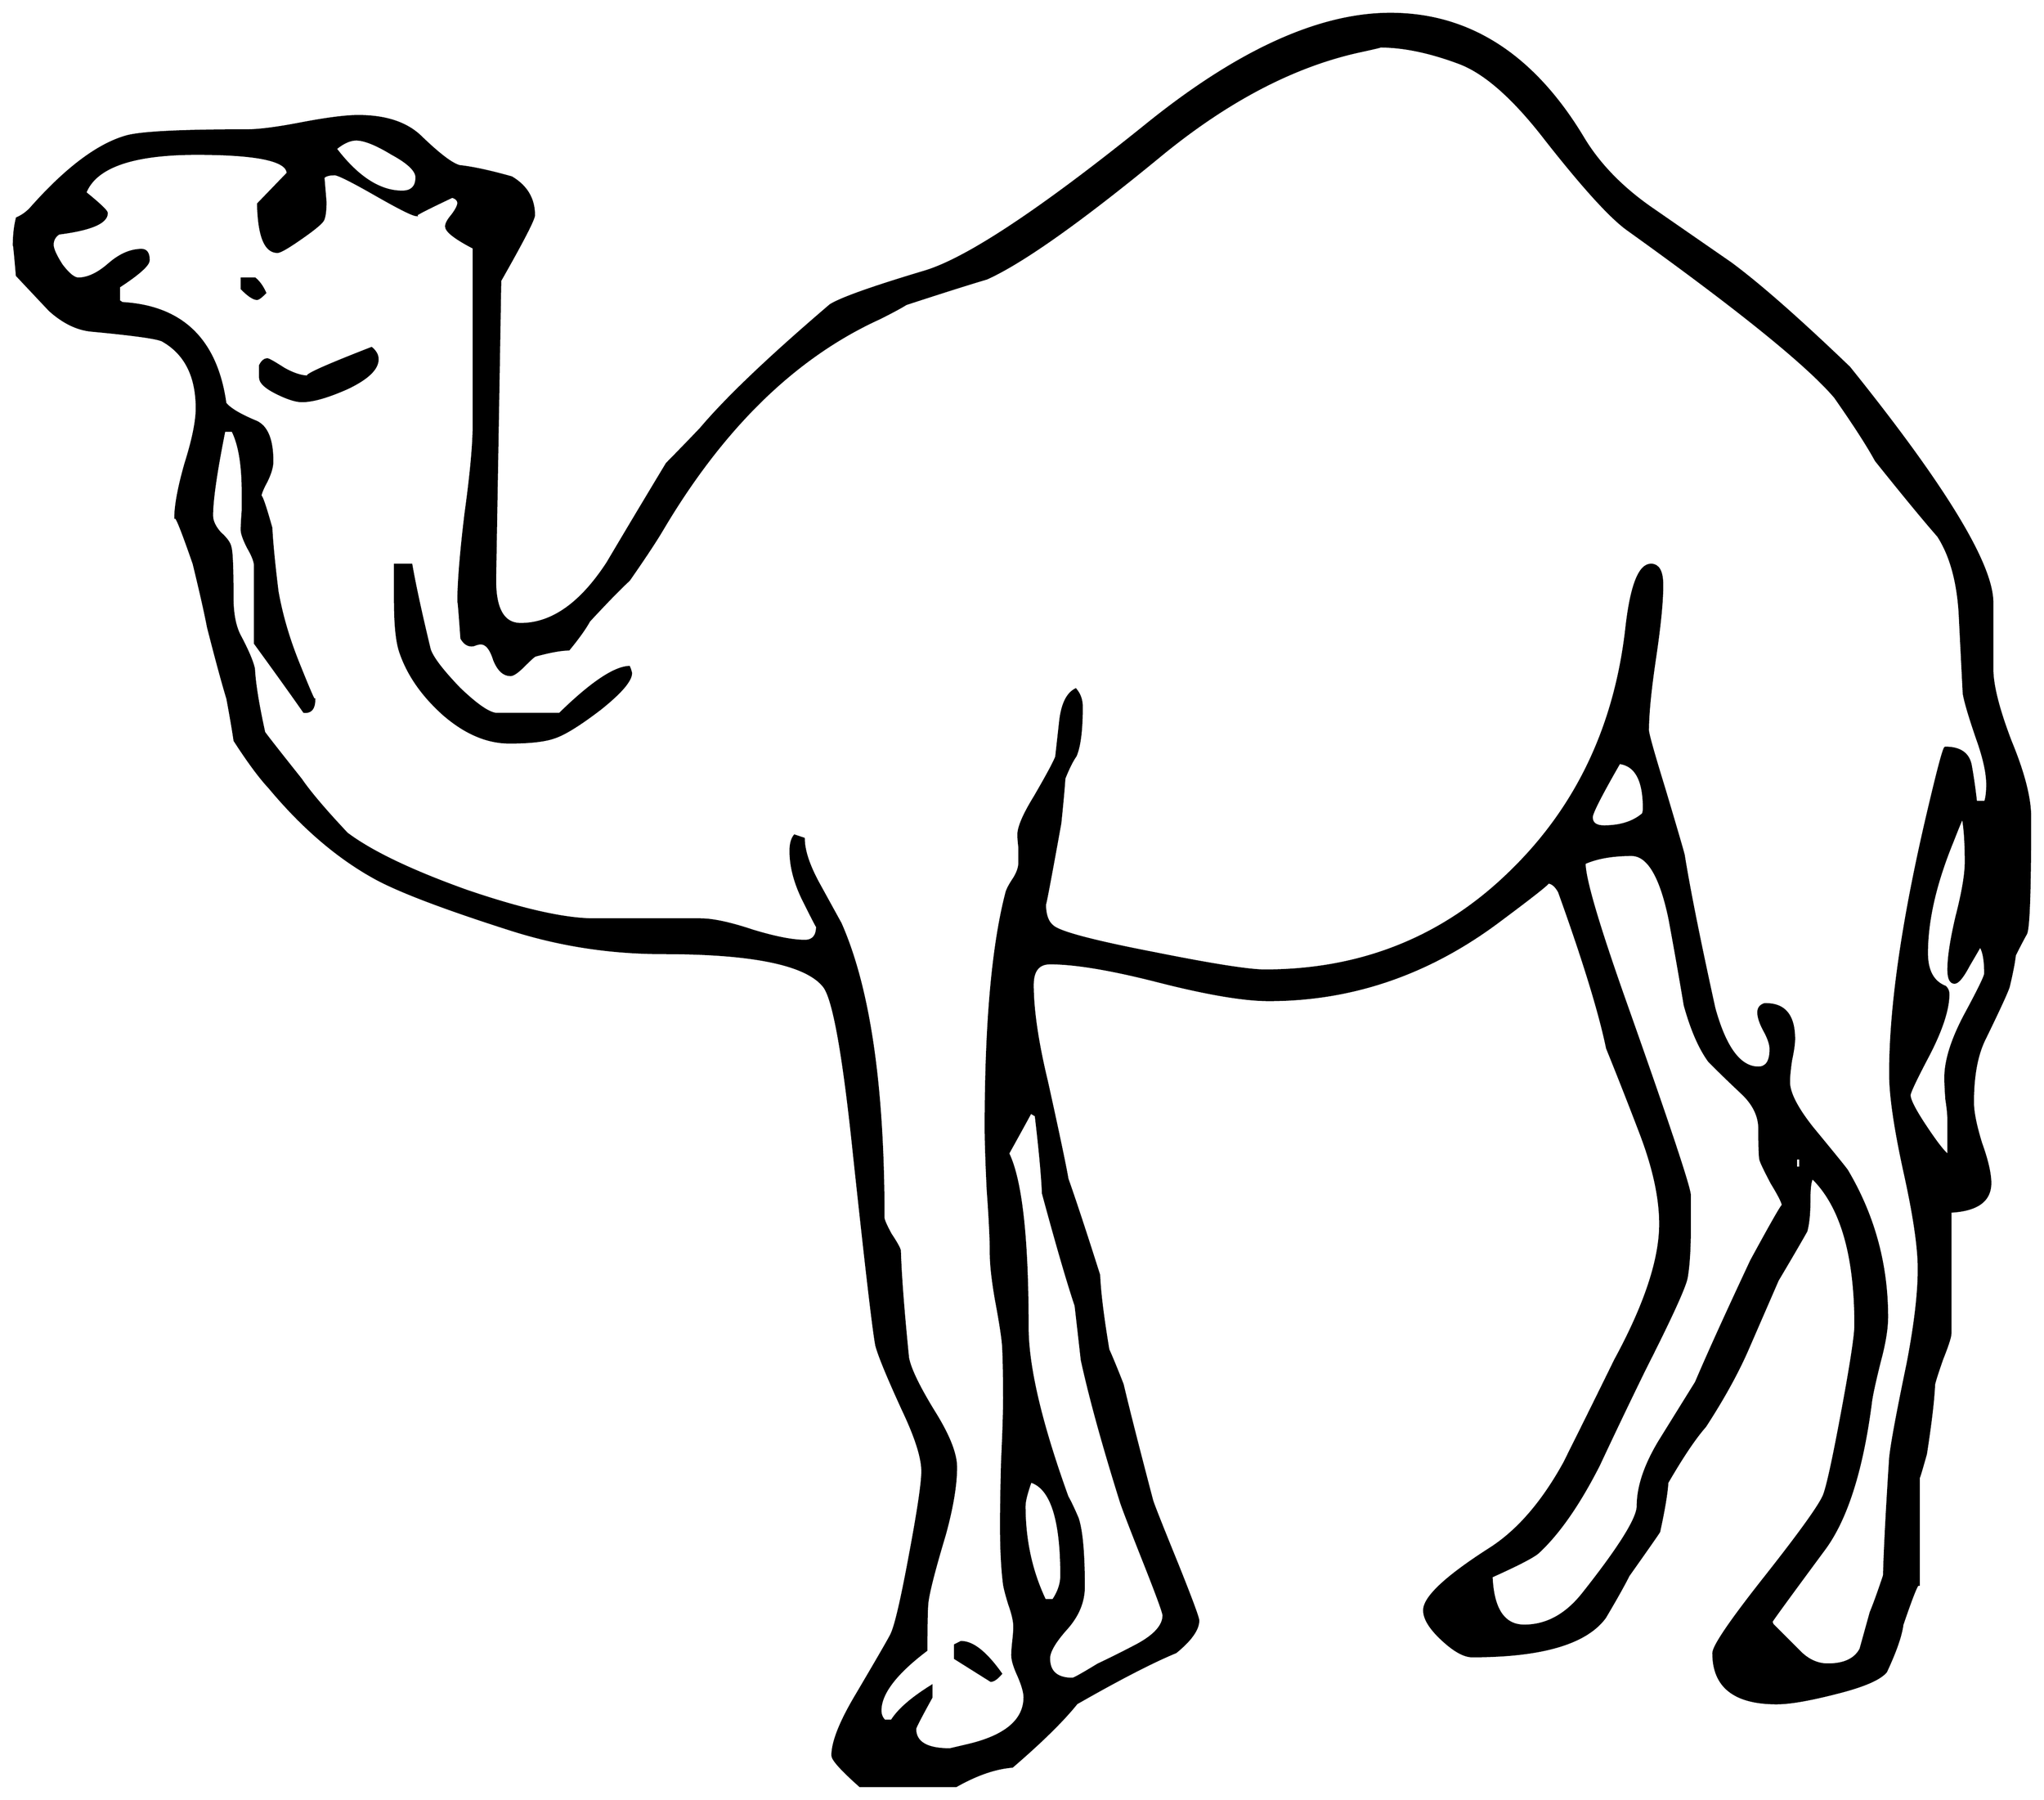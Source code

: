 


\begin{tikzpicture}[y=0.80pt, x=0.80pt, yscale=-1.0, xscale=1.0, inner sep=0pt, outer sep=0pt]
\begin{scope}[shift={(100.0,1708.0)},nonzero rule]
  \path[draw=.,fill=.,line width=1.600pt] (2037.0,-665.0) ..
    controls (2037.0,-594.333) and (2035.667,-556.333) ..
    (2033.0,-551.0) .. controls (2030.333,-546.333) and
    (2026.667,-539.333) .. (2022.0,-530.0) .. controls
    (2021.333,-523.333) and (2019.333,-513.0) .. (2016.0,-499.0) ..
    controls (2014.0,-493.0) and (2006.0,-475.667) ..
    (1992.0,-447.0) .. controls (1984.667,-431.667) and
    (1981.0,-411.333) .. (1981.0,-386.0) .. controls
    (1981.0,-376.667) and (1983.667,-363.333) .. (1989.0,-346.0) ..
    controls (1995.0,-329.333) and (1998.0,-316.333) ..
    (1998.0,-307.0) .. controls (1998.0,-289.667) and
    (1985.0,-280.333) .. (1959.0,-279.0) -- (1959.0,-160.0) ..
    controls (1959.0,-156.667) and (1956.333,-148.333) ..
    (1951.0,-135.0) .. controls (1946.333,-121.667) and
    (1943.667,-113.333) .. (1943.0,-110.0) .. controls
    (1942.333,-94.667) and (1939.667,-72.0) .. (1935.0,-42.0) ..
    controls (1930.333,-25.333) and (1928.0,-17.667) .. (1928.0,-19.0)
    -- (1928.0,87.0) .. controls (1928.0,81.0) and (1922.667,93.667)
    .. (1912.0,125.0) .. controls (1910.667,135.667) and
    (1905.333,151.0) .. (1896.0,171.0) .. controls (1890.0,178.333)
    and (1873.667,185.333) .. (1847.0,192.0) .. controls
    (1821.0,198.667) and (1801.667,202.0) .. (1789.0,202.0) ..
    controls (1747.667,202.0) and (1727.0,185.667) .. (1727.0,153.0)
    .. controls (1727.0,146.333) and (1743.0,122.667) ..
    (1775.0,82.0) .. controls (1810.333,37.333) and (1830.333,9.667) ..
    (1835.0,-1.0) .. controls (1838.333,-9.0) and (1844.333,-36.333)
    .. (1853.0,-83.0) .. controls (1861.667,-129.667) and
    (1866.0,-158.0) .. (1866.0,-168.0) .. controls
    (1866.0,-236.667) and (1852.0,-284.667) .. (1824.0,-312.0) ..
    controls (1822.0,-310.0) and (1821.0,-302.667) ..
    (1821.0,-290.0) .. controls (1821.0,-277.333) and
    (1820.0,-267.333) .. (1818.0,-260.0) .. controls
    (1812.0,-249.333) and (1802.667,-233.333) .. (1790.0,-212.0) ..
    controls (1783.333,-196.667) and (1773.333,-173.667) ..
    (1760.0,-143.0) .. controls (1750.0,-120.333) and
    (1736.333,-95.667) .. (1719.0,-69.0) .. controls (1709.0,-57.667)
    and (1696.667,-39.333) .. (1682.0,-14.0) .. controls
    (1681.333,-3.333) and (1678.667,12.667) .. (1674.0,34.0) .. controls
    (1673.333,35.333) and (1663.333,49.667) .. (1644.0,77.0) .. controls
    (1639.333,86.333) and (1631.667,100.0) .. (1621.0,118.0) ..
    controls (1602.333,143.333) and (1559.0,156.0) .. (1491.0,156.0)
    .. controls (1483.0,156.0) and (1473.0,150.333) ..
    (1461.0,139.0) .. controls (1449.667,128.333) and (1444.0,119.0)
    .. (1444.0,111.0) .. controls (1444.0,98.333) and
    (1465.333,78.333) .. (1508.0,51.0) .. controls (1535.333,33.667) and
    (1559.667,5.667) .. (1581.0,-33.0) .. controls (1597.667,-66.333)
    and (1614.333,-100.0) .. (1631.0,-134.0) .. controls
    (1660.333,-188.0) and (1675.0,-232.333) .. (1675.0,-267.0) ..
    controls (1675.0,-292.333) and (1668.667,-321.667) ..
    (1656.0,-355.0) .. controls (1645.333,-383.0) and
    (1634.333,-411.0) .. (1623.0,-439.0) .. controls
    (1615.667,-474.333) and (1600.0,-525.333) .. (1576.0,-592.0) ..
    controls (1572.667,-598.0) and (1569.0,-601.0) ..
    (1565.0,-601.0) .. controls (1567.0,-601.0) and
    (1551.0,-588.333) .. (1517.0,-563.0) .. controls
    (1448.333,-511.667) and (1373.333,-486.0) .. (1292.0,-486.0) ..
    controls (1268.0,-486.0) and (1232.333,-492.0) ..
    (1185.0,-504.0) .. controls (1138.333,-516.0) and
    (1102.667,-522.0) .. (1078.0,-522.0) .. controls
    (1066.667,-522.0) and (1061.0,-515.0) .. (1061.0,-501.0) ..
    controls (1061.0,-476.333) and (1065.667,-444.667) ..
    (1075.0,-406.0) .. controls (1086.333,-354.667) and
    (1093.0,-323.0) .. (1095.0,-311.0) .. controls
    (1102.333,-290.333) and (1112.667,-259.0) .. (1126.0,-217.0) ..
    controls (1126.667,-200.333) and (1129.667,-176.0) ..
    (1135.0,-144.0) .. controls (1138.333,-136.667) and
    (1143.0,-125.333) .. (1149.0,-110.0) .. controls
    (1155.0,-84.667) and (1164.667,-46.667) .. (1178.0,4.0) ..
    controls (1180.0,10.0) and (1188.333,31.0) .. (1203.0,67.0) ..
    controls (1216.333,100.333) and (1223.0,118.333) .. (1223.0,121.0)
    .. controls (1223.0,129.667) and (1215.667,140.0) ..
    (1201.0,152.0) .. controls (1178.333,161.333) and (1146.0,178.0)
    .. (1104.0,202.0) .. controls (1090.667,218.667) and
    (1069.667,239.333) .. (1041.0,264.0) .. controls (1024.333,265.333)
    and (1006.0,271.667) .. (986.0,283.0) -- (892.0,283.0) ..
    controls (874.0,267.0) and (865.0,257.0) .. (865.0,253.0) ..
    controls (865.0,239.667) and (873.0,219.667) .. (889.0,193.0) ..
    controls (911.0,155.667) and (922.333,136.0) .. (923.0,134.0) ..
    controls (927.0,125.333) and (933.0,99.333) .. (941.0,56.0) ..
    controls (949.0,13.333) and (953.0,-13.667) .. (953.0,-25.0) ..
    controls (953.0,-38.333) and (946.667,-58.333) .. (934.0,-85.0) ..
    controls (919.333,-117.0) and (910.667,-138.0) .. (908.0,-148.0)
    .. controls (905.333,-161.333) and (898.0,-224.0) ..
    (886.0,-336.0) .. controls (876.0,-432.0) and (866.333,-486.333)
    .. (857.0,-499.0) .. controls (840.333,-521.0) and
    (787.667,-532.0) .. (699.0,-532.0) .. controls (647.667,-532.0)
    and (598.0,-539.667) .. (550.0,-555.0) .. controls
    (487.333,-575.0) and (444.0,-591.333) .. (420.0,-604.0) ..
    controls (382.667,-624.0) and (347.333,-654.0) .. (314.0,-694.0)
    .. controls (304.667,-704.0) and (293.333,-719.333) ..
    (280.0,-740.0) .. controls (278.667,-749.333) and (276.333,-763.0)
    .. (273.0,-781.0) .. controls (268.333,-796.333) and
    (262.0,-819.667) .. (254.0,-851.0) .. controls (251.333,-865.0)
    and (246.667,-885.667) .. (240.0,-913.0) .. controls
    (228.0,-947.667) and (222.0,-962.333) .. (222.0,-957.0) ..
    controls (222.0,-969.667) and (225.333,-987.667) ..
    (232.0,-1011.0) .. controls (239.333,-1034.333) and
    (243.0,-1052.333) .. (243.0,-1065.0) .. controls
    (243.0,-1096.333) and (232.0,-1118.333) .. (210.0,-1131.0) ..
    controls (206.0,-1133.667) and (182.667,-1137.0) ..
    (140.0,-1141.0) .. controls (126.0,-1142.333) and
    (112.333,-1149.0) .. (99.0,-1161.0) .. controls (88.333,-1172.333)
    and (77.667,-1183.667) .. (67.0,-1195.0) .. controls
    (65.0,-1218.333) and (64.0,-1228.0) .. (64.0,-1224.0) ..
    controls (64.0,-1234.0) and (65.0,-1243.0) .. (67.0,-1251.0)
    .. controls (71.667,-1253.0) and (76.0,-1256.0) ..
    (80.0,-1260.0) .. controls (114.667,-1299.333) and
    (146.0,-1323.0) .. (174.0,-1331.0) .. controls
    (188.0,-1335.0) and (227.333,-1337.0) .. (292.0,-1337.0) ..
    controls (304.0,-1337.0) and (322.0,-1339.333) ..
    (346.0,-1344.0) .. controls (370.667,-1348.667) and
    (389.0,-1351.0) .. (401.0,-1351.0) .. controls
    (428.333,-1351.0) and (449.0,-1344.0) .. (463.0,-1330.0) ..
    controls (480.333,-1313.333) and (492.667,-1304.0) ..
    (500.0,-1302.0) .. controls (512.667,-1300.667) and
    (529.667,-1297.0) .. (551.0,-1291.0) .. controls
    (565.667,-1282.333) and (573.0,-1270.0) .. (573.0,-1254.0) ..
    controls (573.0,-1250.0) and (562.0,-1228.667) ..
    (540.0,-1190.0) -- (535.0,-900.0) .. controls (534.333,-869.333)
    and (542.667,-854.0) .. (560.0,-854.0) .. controls
    (590.667,-854.0) and (619.0,-874.0) .. (645.0,-914.0) ..
    controls (664.333,-946.667) and (683.667,-979.0) ..
    (703.0,-1011.0) .. controls (710.333,-1018.333) and
    (721.333,-1029.667) .. (736.0,-1045.0) .. controls
    (761.333,-1075.0) and (803.667,-1115.333) .. (863.0,-1166.0) ..
    controls (873.667,-1172.667) and (904.667,-1183.667) ..
    (956.0,-1199.0) .. controls (997.333,-1211.667) and
    (1069.667,-1259.667) .. (1173.0,-1343.0) .. controls
    (1262.333,-1415.0) and (1341.667,-1451.0) .. (1411.0,-1451.0) ..
    controls (1488.333,-1451.0) and (1551.333,-1410.333) ..
    (1600.0,-1329.0) .. controls (1615.333,-1303.667) and
    (1637.333,-1281.0) .. (1666.0,-1261.0) .. controls
    (1692.0,-1243.0) and (1718.0,-1225.0) .. (1744.0,-1207.0) ..
    controls (1772.0,-1186.333) and (1810.667,-1152.333) ..
    (1860.0,-1105.0) .. controls (1953.333,-989.0) and
    (2000.0,-912.333) .. (2000.0,-875.0) -- (2000.0,-810.0) ..
    controls (2000.0,-794.0) and (2006.0,-770.333) ..
    (2018.0,-739.0) .. controls (2030.667,-708.333) and
    (2037.0,-683.667) .. (2037.0,-665.0) -- cycle(1993.0,-512.0)
    .. controls (1993.0,-525.333) and (1991.333,-534.333) ..
    (1988.0,-539.0) .. controls (1987.333,-537.667) and
    (1983.667,-531.333) .. (1977.0,-520.0) .. controls
    (1971.0,-508.667) and (1966.333,-503.0) .. (1963.0,-503.0) ..
    controls (1959.0,-503.0) and (1957.0,-507.333) ..
    (1957.0,-516.0) .. controls (1957.0,-528.0) and
    (1959.667,-545.333) .. (1965.0,-568.0) .. controls
    (1971.0,-591.333) and (1974.0,-609.0) .. (1974.0,-621.0) ..
    controls (1974.0,-640.333) and (1973.0,-655.0) ..
    (1971.0,-665.0) .. controls (1970.333,-664.333) and
    (1967.0,-656.333) .. (1961.0,-641.0) .. controls
    (1944.333,-600.333) and (1936.0,-564.0) .. (1936.0,-532.0) ..
    controls (1936.0,-514.667) and (1942.0,-503.667) ..
    (1954.0,-499.0) .. controls (1956.0,-497.0) and
    (1957.0,-494.667) .. (1957.0,-492.0) .. controls
    (1957.0,-477.333) and (1950.667,-457.667) .. (1938.0,-433.0) ..
    controls (1925.333,-409.0) and (1919.0,-395.667) ..
    (1919.0,-393.0) .. controls (1919.0,-388.333) and
    (1924.333,-378.0) .. (1935.0,-362.0) .. controls
    (1945.667,-346.0) and (1953.0,-336.667) .. (1957.0,-334.0) --
    (1957.0,-369.0) .. controls (1957.0,-373.667) and
    (1956.333,-380.333) .. (1955.0,-389.0) .. controls
    (1954.333,-398.333) and (1954.0,-405.333) .. (1954.0,-410.0) ..
    controls (1954.0,-426.667) and (1960.333,-447.0) ..
    (1973.0,-471.0) .. controls (1986.333,-495.667) and
    (1993.0,-509.333) .. (1993.0,-512.0) -- cycle(1659.0,-674.0)
    .. controls (1659.0,-701.333) and (1651.0,-716.0) ..
    (1635.0,-718.0) .. controls (1617.0,-686.667) and
    (1608.0,-669.0) .. (1608.0,-665.0) .. controls
    (1608.0,-659.0) and (1612.0,-656.0) .. (1620.0,-656.0) ..
    controls (1636.0,-656.0) and (1648.667,-660.0) ..
    (1658.0,-668.0) .. controls (1658.667,-669.333) and
    (1659.0,-671.333) .. (1659.0,-674.0) -- cycle(1812.0,-322.0)
    -- (1812.0,-331.0) -- (1808.0,-331.0) -- (1808.0,-322.0) --
    (1812.0,-322.0) -- cycle(1795.0,-285.0) .. controls
    (1795.0,-287.667) and (1791.333,-295.0) .. (1784.0,-307.0) ..
    controls (1777.333,-319.667) and (1773.667,-327.333) ..
    (1773.0,-330.0) .. controls (1772.333,-332.667) and
    (1772.0,-342.667) .. (1772.0,-360.0) .. controls
    (1772.0,-372.667) and (1766.333,-384.333) .. (1755.0,-395.0) ..
    controls (1743.667,-405.667) and (1733.0,-416.0) ..
    (1723.0,-426.0) .. controls (1713.667,-438.667) and
    (1705.667,-457.0) .. (1699.0,-481.0) .. controls
    (1694.333,-509.0) and (1689.333,-537.333) .. (1684.0,-566.0) ..
    controls (1675.333,-607.333) and (1663.0,-628.0) ..
    (1647.0,-628.0) .. controls (1628.333,-628.0) and
    (1613.0,-625.333) .. (1601.0,-620.0) .. controls
    (1601.0,-604.667) and (1614.333,-559.333) .. (1641.0,-484.0) ..
    controls (1683.0,-365.333) and (1704.0,-302.333) ..
    (1704.0,-295.0) -- (1704.0,-264.0) .. controls
    (1704.0,-243.333) and (1703.0,-227.0) .. (1701.0,-215.0) ..
    controls (1699.667,-206.333) and (1686.0,-176.333) ..
    (1660.0,-125.0) .. controls (1644.667,-93.667) and
    (1629.667,-62.333) .. (1615.0,-31.0) .. controls (1595.667,7.0)
    and (1576.0,35.333) .. (1556.0,54.0) .. controls (1552.0,58.0)
    and (1536.667,66.0) .. (1510.0,78.0) .. controls
    (1511.333,110.0) and (1522.0,126.0) .. (1542.0,126.0) ..
    controls (1564.0,126.0) and (1583.333,115.333) .. (1600.0,94.0)
    .. controls (1635.333,49.333) and (1653.0,21.0) .. (1653.0,9.0)
    .. controls (1653.0,-9.667) and (1660.0,-30.667) ..
    (1674.0,-54.0) .. controls (1686.0,-73.333) and (1698.0,-92.667)
    .. (1710.0,-112.0) .. controls (1721.333,-138.667) and
    (1739.333,-178.333) .. (1764.0,-231.0) .. controls
    (1784.667,-269.0) and (1795.0,-287.0) .. (1795.0,-285.0) --
    cycle(458.0,-1291.0) .. controls (458.0,-1297.667) and
    (450.0,-1305.333) .. (434.0,-1314.0) .. controls
    (418.667,-1323.333) and (407.0,-1328.0) .. (399.0,-1328.0) ..
    controls (393.0,-1328.0) and (386.333,-1325.0) ..
    (379.0,-1319.0) .. controls (400.333,-1291.0) and
    (422.0,-1277.0) .. (444.0,-1277.0) .. controls
    (453.333,-1277.0) and (458.0,-1281.667) .. (458.0,-1291.0) --
    cycle(1995.0,-697.0) .. controls (1995.0,-708.333) and
    (1991.667,-723.333) .. (1985.0,-742.0) .. controls
    (1977.667,-763.333) and (1973.333,-778.0) .. (1972.0,-786.0) ..
    controls (1970.667,-812.0) and (1969.333,-838.333) ..
    (1968.0,-865.0) .. controls (1966.0,-896.333) and
    (1959.0,-921.333) .. (1947.0,-940.0) .. controls
    (1933.0,-956.0) and (1912.667,-980.667) .. (1886.0,-1014.0) ..
    controls (1878.0,-1028.667) and (1864.667,-1049.333) ..
    (1846.0,-1076.0) .. controls (1818.667,-1108.0) and
    (1751.0,-1162.667) .. (1643.0,-1240.0) .. controls
    (1626.333,-1252.0) and (1599.667,-1281.333) .. (1563.0,-1328.0) ..
    controls (1531.667,-1368.667) and (1503.333,-1393.667) ..
    (1478.0,-1403.0) .. controls (1449.333,-1413.667) and
    (1423.667,-1419.0) .. (1401.0,-1419.0) .. controls
    (1402.333,-1419.0) and (1395.333,-1417.333) .. (1380.0,-1414.0) ..
    controls (1316.667,-1400.0) and (1252.667,-1366.667) ..
    (1188.0,-1314.0) .. controls (1108.667,-1248.667) and
    (1051.333,-1208.0) .. (1016.0,-1192.0) .. controls
    (998.0,-1186.667) and (971.667,-1178.333) .. (937.0,-1167.0) ..
    controls (931.667,-1163.667) and (923.0,-1159.0) ..
    (911.0,-1153.0) .. controls (829.0,-1115.667) and
    (758.333,-1047.0) .. (699.0,-947.0) .. controls (692.333,-935.667)
    and (681.333,-919.0) .. (666.0,-897.0) .. controls
    (656.667,-888.333) and (643.667,-875.0) .. (627.0,-857.0) ..
    controls (623.0,-849.667) and (616.333,-840.333) .. (607.0,-829.0)
    .. controls (599.667,-829.0) and (588.667,-827.0) ..
    (574.0,-823.0) .. controls (572.667,-822.333) and (569.0,-819.0)
    .. (563.0,-813.0) .. controls (557.0,-807.0) and
    (552.667,-804.0) .. (550.0,-804.0) .. controls (543.333,-804.0)
    and (538.0,-809.0) .. (534.0,-819.0) .. controls
    (530.667,-829.667) and (526.333,-835.0) .. (521.0,-835.0) ..
    controls (519.667,-835.0) and (518.0,-834.667) .. (516.0,-834.0)
    .. controls (514.667,-833.333) and (513.333,-833.0) ..
    (512.0,-833.0) .. controls (508.0,-833.0) and (504.667,-835.333)
    .. (502.0,-840.0) .. controls (500.0,-868.0) and
    (499.0,-879.667) .. (499.0,-875.0) .. controls (499.0,-894.333)
    and (501.333,-923.333) .. (506.0,-962.0) .. controls
    (511.333,-1000.667) and (514.0,-1029.667) .. (514.0,-1049.0) --
    (514.0,-1222.0) .. controls (496.0,-1231.333) and
    (487.0,-1238.333) .. (487.0,-1243.0) .. controls
    (487.0,-1245.667) and (489.0,-1249.333) .. (493.0,-1254.0) ..
    controls (497.0,-1259.333) and (499.0,-1263.333) ..
    (499.0,-1266.0) .. controls (499.0,-1268.667) and
    (497.0,-1270.667) .. (493.0,-1272.0) .. controls
    (467.667,-1260.0) and (456.0,-1254.0) .. (458.0,-1254.0) ..
    controls (454.667,-1254.0) and (441.333,-1260.667) ..
    (418.0,-1274.0) .. controls (394.667,-1287.333) and
    (381.333,-1294.0) .. (378.0,-1294.0) .. controls
    (372.667,-1294.0) and (369.0,-1293.0) .. (367.0,-1291.0) ..
    controls (368.333,-1275.0) and (369.0,-1267.0) ..
    (369.0,-1267.0) .. controls (369.0,-1259.0) and
    (368.333,-1253.333) .. (367.0,-1250.0) .. controls
    (366.333,-1247.333) and (359.333,-1241.333) .. (346.0,-1232.0) ..
    controls (332.667,-1222.667) and (324.667,-1218.0) ..
    (322.0,-1218.0) .. controls (310.0,-1218.0) and
    (303.667,-1233.667) .. (303.0,-1265.0) .. controls
    (322.333,-1285.0) and (332.0,-1295.0) .. (332.0,-1295.0) ..
    controls (332.0,-1307.667) and (302.333,-1314.0) ..
    (243.0,-1314.0) .. controls (180.333,-1314.0) and
    (144.0,-1301.333) .. (134.0,-1276.0) .. controls
    (148.0,-1264.667) and (155.0,-1258.0) .. (155.0,-1256.0) ..
    controls (155.0,-1246.667) and (139.333,-1240.0) ..
    (108.0,-1236.0) .. controls (104.0,-1233.333) and
    (102.0,-1229.667) .. (102.0,-1225.0) .. controls
    (102.0,-1221.0) and (105.0,-1214.333) .. (111.0,-1205.0) ..
    controls (117.667,-1196.333) and (123.0,-1192.0) ..
    (127.0,-1192.0) .. controls (136.333,-1192.0) and
    (146.333,-1196.667) .. (157.0,-1206.0) .. controls
    (167.667,-1215.333) and (178.333,-1220.0) .. (189.0,-1220.0) ..
    controls (193.667,-1220.0) and (196.0,-1216.667) ..
    (196.0,-1210.0) .. controls (196.0,-1205.333) and
    (186.333,-1196.667) .. (167.0,-1184.0) -- (167.0,-1170.0) --
    (170.0,-1168.0) .. controls (228.667,-1164.667) and
    (262.333,-1132.0) .. (271.0,-1070.0) .. controls
    (275.0,-1064.667) and (285.0,-1058.667) .. (301.0,-1052.0) ..
    controls (311.667,-1047.333) and (317.0,-1034.333) ..
    (317.0,-1013.0) .. controls (317.0,-1007.667) and
    (315.0,-1001.0) .. (311.0,-993.0) .. controls (307.0,-985.667)
    and (305.0,-980.333) .. (305.0,-977.0) .. controls
    (305.0,-983.667) and (308.667,-974.0) .. (316.0,-948.0) ..
    controls (316.667,-934.0) and (318.667,-913.333) .. (322.0,-886.0)
    .. controls (326.0,-863.333) and (332.667,-840.333) ..
    (342.0,-817.0) .. controls (352.667,-790.333) and (358.0,-778.0)
    .. (358.0,-780.0) .. controls (358.0,-771.333) and
    (354.667,-767.333) .. (348.0,-768.0) .. controls (337.333,-783.333)
    and (321.333,-805.667) .. (300.0,-835.0) -- (300.0,-911.0) ..
    controls (300.0,-915.0) and (297.667,-921.0) .. (293.0,-929.0)
    .. controls (289.0,-937.0) and (287.0,-942.667) ..
    (287.0,-946.0) .. controls (287.0,-950.0) and (287.333,-956.333)
    .. (288.0,-965.0) .. controls (288.0,-973.0) and
    (288.0,-979.0) .. (288.0,-983.0) .. controls (288.0,-1009.667)
    and (284.667,-1029.667) .. (278.0,-1043.0) -- (270.0,-1043.0) ..
    controls (262.0,-1003.0) and (258.0,-975.333) ..
    (258.0,-960.0) .. controls (258.0,-954.667) and (260.667,-949.0)
    .. (266.0,-943.0) .. controls (272.0,-937.667) and
    (275.333,-933.0) .. (276.0,-929.0) .. controls (277.333,-925.0)
    and (278.0,-908.667) .. (278.0,-880.0) .. controls
    (278.0,-863.333) and (280.667,-850.333) .. (286.0,-841.0) ..
    controls (293.333,-827.0) and (297.667,-816.667) .. (299.0,-810.0)
    .. controls (299.667,-796.0) and (303.0,-775.333) ..
    (309.0,-748.0) .. controls (309.667,-746.667) and (321.667,-731.333)
    .. (345.0,-702.0) .. controls (353.667,-689.333) and
    (368.667,-671.667) .. (390.0,-649.0) .. controls (414.0,-631.0)
    and (453.0,-612.333) .. (507.0,-593.0) .. controls
    (561.667,-574.333) and (603.333,-565.0) .. (632.0,-565.0) --
    (736.0,-565.0) .. controls (748.0,-565.0) and (765.0,-561.333)
    .. (787.0,-554.0) .. controls (809.0,-547.333) and
    (826.0,-544.0) .. (838.0,-544.0) .. controls (846.0,-544.0)
    and (850.0,-548.667) .. (850.0,-558.0) .. controls
    (850.0,-557.333) and (845.667,-565.667) .. (837.0,-583.0) ..
    controls (828.333,-600.333) and (824.0,-616.667) .. (824.0,-632.0)
    .. controls (824.0,-638.667) and (825.333,-643.667) ..
    (828.0,-647.0) -- (837.0,-644.0) .. controls (837.0,-632.667)
    and (841.667,-618.333) .. (851.0,-601.0) .. controls
    (858.333,-587.667) and (865.667,-574.333) .. (873.0,-561.0) ..
    controls (901.0,-497.667) and (915.0,-401.667) .. (915.0,-273.0)
    .. controls (915.0,-271.0) and (917.333,-265.667) ..
    (922.0,-257.0) .. controls (927.333,-249.0) and (930.333,-243.667)
    .. (931.0,-241.0) .. controls (931.667,-217.667) and
    (934.333,-182.667) .. (939.0,-136.0) .. controls (941.0,-125.333)
    and (949.333,-108.0) .. (964.0,-84.0) .. controls
    (978.667,-60.667) and (986.0,-42.333) .. (986.0,-29.0) .. controls
    (986.0,-11.667) and (982.333,10.333) .. (975.0,37.0) .. controls
    (965.0,70.333) and (959.333,92.333) .. (958.0,103.0) .. controls
    (957.333,108.333) and (957.0,124.0) .. (957.0,150.0) .. controls
    (927.0,172.667) and (912.0,192.333) .. (912.0,209.0) .. controls
    (912.0,213.0) and (913.333,216.333) .. (916.0,219.0) --
    (923.0,219.0) .. controls (929.667,208.333) and (942.667,197.0) ..
    (962.0,185.0) -- (962.0,196.0) .. controls (951.333,215.333) and
    (946.0,225.667) .. (946.0,227.0) .. controls (946.0,240.333) and
    (957.333,247.0) .. (980.0,247.0) .. controls (980.0,247.0) and
    (985.667,245.667) .. (997.0,243.0) .. controls (1034.333,234.333)
    and (1053.0,218.667) .. (1053.0,196.0) .. controls
    (1053.0,191.333) and (1051.0,184.333) .. (1047.0,175.0) ..
    controls (1043.0,166.333) and (1041.0,159.667) .. (1041.0,155.0)
    .. controls (1041.0,151.667) and (1041.333,147.0) ..
    (1042.0,141.0) .. controls (1042.667,135.0) and (1043.0,130.333)
    .. (1043.0,127.0) .. controls (1043.0,121.667) and
    (1041.333,114.333) .. (1038.0,105.0) .. controls (1035.333,96.333)
    and (1033.667,90.0) .. (1033.0,86.0) .. controls (1031.0,70.667)
    and (1030.0,51.0) .. (1030.0,27.0) .. controls (1030.0,13.667)
    and (1030.333,-6.667) .. (1031.0,-34.0) .. controls
    (1032.333,-62.0) and (1033.0,-82.667) .. (1033.0,-96.0) ..
    controls (1033.0,-118.667) and (1032.667,-136.0) ..
    (1032.0,-148.0) .. controls (1031.333,-156.667) and
    (1029.0,-171.667) .. (1025.0,-193.0) .. controls
    (1021.667,-212.333) and (1020.0,-227.333) .. (1020.0,-238.0) ..
    controls (1020.0,-252.0) and (1019.0,-272.667) ..
    (1017.0,-300.0) .. controls (1015.667,-327.333) and
    (1015.0,-348.0) .. (1015.0,-362.0) .. controls
    (1015.0,-462.0) and (1021.667,-538.0) .. (1035.0,-590.0) ..
    controls (1035.667,-593.333) and (1038.0,-598.0) ..
    (1042.0,-604.0) .. controls (1046.0,-610.0) and
    (1048.0,-615.667) .. (1048.0,-621.0) .. controls
    (1048.0,-624.333) and (1048.0,-629.0) .. (1048.0,-635.0) ..
    controls (1047.333,-640.333) and (1047.0,-644.667) ..
    (1047.0,-648.0) .. controls (1047.0,-655.333) and
    (1052.333,-667.667) .. (1063.0,-685.0) .. controls
    (1075.0,-705.667) and (1082.0,-718.667) .. (1084.0,-724.0) ..
    controls (1084.0,-724.0) and (1085.333,-736.0) ..
    (1088.0,-760.0) .. controls (1090.0,-776.0) and
    (1095.0,-786.0) .. (1103.0,-790.0) .. controls
    (1107.0,-785.333) and (1109.0,-779.667) .. (1109.0,-773.0) ..
    controls (1109.0,-750.333) and (1107.0,-734.333) ..
    (1103.0,-725.0) .. controls (1099.667,-720.333) and
    (1096.0,-713.0) .. (1092.0,-703.0) .. controls
    (1091.333,-693.0) and (1090.0,-678.333) .. (1088.0,-659.0) ..
    controls (1078.0,-603.667) and (1073.0,-577.333) ..
    (1073.0,-580.0) .. controls (1073.0,-569.333) and
    (1075.667,-562.0) .. (1081.0,-558.0) .. controls
    (1088.333,-552.0) and (1121.333,-543.333) .. (1180.0,-532.0) ..
    controls (1236.667,-520.667) and (1272.667,-515.0) ..
    (1288.0,-515.0) .. controls (1383.333,-515.0) and
    (1464.0,-547.667) .. (1530.0,-613.0) .. controls
    (1594.0,-675.667) and (1631.333,-755.0) .. (1642.0,-851.0) ..
    controls (1646.667,-891.667) and (1654.667,-912.0) ..
    (1666.0,-912.0) .. controls (1673.333,-912.0) and
    (1677.0,-905.333) .. (1677.0,-892.0) .. controls
    (1677.0,-876.0) and (1674.667,-852.333) .. (1670.0,-821.0) ..
    controls (1665.333,-789.667) and (1663.0,-766.0) ..
    (1663.0,-750.0) .. controls (1663.0,-746.667) and
    (1668.333,-727.667) .. (1679.0,-693.0) .. controls
    (1690.333,-655.0) and (1696.667,-633.333) .. (1698.0,-628.0) ..
    controls (1703.333,-594.667) and (1713.333,-544.667) ..
    (1728.0,-478.0) .. controls (1738.667,-439.333) and
    (1753.0,-420.0) .. (1771.0,-420.0) .. controls
    (1779.0,-420.0) and (1783.0,-426.0) .. (1783.0,-438.0) ..
    controls (1783.0,-442.667) and (1781.0,-448.667) ..
    (1777.0,-456.0) .. controls (1773.0,-463.333) and
    (1771.0,-469.333) .. (1771.0,-474.0) .. controls
    (1771.0,-478.0) and (1773.0,-480.667) .. (1777.0,-482.0) ..
    controls (1796.333,-482.667) and (1806.0,-471.333) ..
    (1806.0,-448.0) .. controls (1806.0,-443.333) and
    (1805.0,-436.333) .. (1803.0,-427.0) .. controls
    (1801.667,-417.667) and (1801.0,-410.667) .. (1801.0,-406.0) ..
    controls (1801.0,-395.333) and (1808.667,-380.333) ..
    (1824.0,-361.0) .. controls (1846.0,-334.333) and
    (1857.333,-320.333) .. (1858.0,-319.0) .. controls
    (1884.0,-275.0) and (1897.0,-227.333) .. (1897.0,-176.0) ..
    controls (1897.0,-164.667) and (1894.667,-150.333) ..
    (1890.0,-133.0) .. controls (1884.667,-111.667) and
    (1881.667,-97.667) .. (1881.0,-91.0) .. controls (1872.333,-25.0)
    and (1857.0,22.667) .. (1835.0,52.0) .. controls (1801.0,98.0)
    and (1784.0,121.333) .. (1784.0,122.0) .. controls
    (1784.0,122.667) and (1784.333,123.667) .. (1785.0,125.0) ..
    controls (1793.0,133.0) and (1801.333,141.333) .. (1810.0,150.0)
    .. controls (1818.667,159.333) and (1828.333,164.0) ..
    (1839.0,164.0) .. controls (1855.0,164.0) and (1865.667,159.0)
    .. (1871.0,149.0) .. controls (1874.333,137.0) and
    (1877.667,125.0) .. (1881.0,113.0) .. controls (1884.333,105.0)
    and (1888.667,93.0) .. (1894.0,77.0) .. controls (1894.667,51.667)
    and (1896.667,13.333) .. (1900.0,-38.0) .. controls
    (1901.333,-51.333) and (1907.0,-82.0) .. (1917.0,-130.0) ..
    controls (1924.333,-168.0) and (1928.0,-199.0) ..
    (1928.0,-223.0) .. controls (1928.0,-244.333) and
    (1923.333,-276.0) .. (1914.0,-318.0) .. controls
    (1904.667,-360.667) and (1900.0,-392.667) .. (1900.0,-414.0) ..
    controls (1900.0,-481.333) and (1913.0,-569.333) ..
    (1939.0,-678.0) .. controls (1947.667,-714.667) and
    (1952.667,-733.0) .. (1954.0,-733.0) .. controls
    (1968.667,-733.0) and (1977.0,-727.0) .. (1979.0,-715.0) ..
    controls (1981.0,-703.667) and (1982.667,-692.0) ..
    (1984.0,-680.0) -- (1993.0,-680.0) .. controls
    (1994.333,-684.0) and (1995.0,-689.667) .. (1995.0,-697.0) --
    cycle(1189.0,116.0) .. controls (1189.0,113.333) and
    (1182.667,96.0) .. (1170.0,64.0) .. controls (1156.0,28.667) and
    (1148.333,8.667) .. (1147.0,4.0) .. controls (1129.667,-51.333) and
    (1117.0,-97.333) .. (1109.0,-134.0) .. controls
    (1107.667,-146.0) and (1105.667,-163.667) .. (1103.0,-187.0) ..
    controls (1095.0,-211.0) and (1084.333,-247.667) ..
    (1071.0,-297.0) .. controls (1070.333,-313.667) and
    (1068.0,-339.0) .. (1064.0,-373.0) -- (1059.0,-376.0) ..
    controls (1054.333,-367.333) and (1047.0,-354.0) ..
    (1037.0,-336.0) .. controls (1049.667,-310.0) and
    (1056.0,-253.333) .. (1056.0,-166.0) .. controls
    (1056.0,-127.333) and (1069.0,-72.0) .. (1095.0,0.0) ..
    controls (1097.667,4.667) and (1101.0,11.667) .. (1105.0,21.0) ..
    controls (1109.0,33.0) and (1111.0,55.333) .. (1111.0,88.0) ..
    controls (1111.0,102.667) and (1105.333,116.333) .. (1094.0,129.0)
    .. controls (1082.667,141.667) and (1077.0,151.333) ..
    (1077.0,158.0) .. controls (1077.0,171.333) and (1084.667,178.0)
    .. (1100.0,178.0) .. controls (1101.333,178.0) and
    (1109.667,173.333) .. (1125.0,164.0) .. controls (1137.667,158.0)
    and (1150.333,151.667) .. (1163.0,145.0) .. controls
    (1180.333,135.667) and (1189.0,126.0) .. (1189.0,116.0) --
    cycle(1089.0,77.0) .. controls (1089.0,21.667) and
    (1079.0,-9.0) .. (1059.0,-15.0) .. controls (1055.0,-3.667)
    and (1053.0,4.333) .. (1053.0,9.0) .. controls (1053.0,42.333)
    and (1059.667,73.0) .. (1073.0,101.0) -- (1081.0,101.0) ..
    controls (1086.333,93.0) and (1089.0,85.0) .. (1089.0,77.0) --
    cycle(310.0,-1178.0) .. controls (306.0,-1174.0) and
    (303.333,-1172.0) .. (302.0,-1172.0) .. controls
    (298.667,-1172.0) and (293.667,-1175.333) .. (287.0,-1182.0) --
    (287.0,-1192.0) -- (300.0,-1192.0) .. controls
    (304.0,-1188.667) and (307.333,-1184.0) .. (310.0,-1178.0) --
    cycle(420.0,-1113.0) .. controls (420.0,-1103.667) and
    (410.333,-1094.333) .. (391.0,-1085.0) .. controls
    (371.667,-1076.333) and (356.667,-1072.0) .. (346.0,-1072.0) ..
    controls (340.0,-1072.0) and (331.667,-1074.667) ..
    (321.0,-1080.0) .. controls (310.333,-1085.333) and
    (305.0,-1090.333) .. (305.0,-1095.0) -- (305.0,-1107.0) ..
    controls (307.0,-1111.0) and (309.333,-1113.0) ..
    (312.0,-1113.0) .. controls (313.333,-1113.0) and
    (318.667,-1110.0) .. (328.0,-1104.0) .. controls
    (337.333,-1098.667) and (345.667,-1096.0) .. (353.0,-1096.0) ..
    controls (345.667,-1096.0) and (366.0,-1105.333) ..
    (414.0,-1124.0) .. controls (418.0,-1120.667) and
    (420.0,-1117.0) .. (420.0,-1113.0) -- cycle(668.0,-806.0) ..
    controls (668.0,-798.667) and (658.0,-787.0) .. (638.0,-771.0)
    .. controls (618.0,-755.667) and (603.0,-746.333) ..
    (593.0,-743.0) .. controls (583.667,-739.667) and (569.0,-738.0)
    .. (549.0,-738.0) .. controls (527.0,-738.0) and
    (505.333,-747.333) .. (484.0,-766.0) .. controls (463.333,-784.667)
    and (449.333,-805.0) .. (442.0,-827.0) .. controls
    (438.667,-837.0) and (437.0,-853.667) .. (437.0,-877.0) --
    (437.0,-912.0) -- (453.0,-912.0) .. controls (456.333,-892.667)
    and (462.333,-865.0) .. (471.0,-829.0) .. controls
    (473.667,-821.0) and (483.333,-808.333) .. (500.0,-791.0) ..
    controls (517.333,-774.333) and (529.667,-766.0) .. (537.0,-766.0)
    -- (598.0,-766.0) .. controls (628.667,-796.0) and
    (651.333,-811.333) .. (666.0,-812.0) .. controls (666.667,-810.667)
    and (667.333,-808.667) .. (668.0,-806.0) -- cycle(1030.0,173.0)
    .. controls (1026.0,177.667) and (1022.667,180.0) ..
    (1020.0,180.0) .. controls (1020.0,180.0) and (1008.333,172.667)
    .. (985.0,158.0) -- (985.0,145.0) -- (991.0,142.0) ..
    controls (1002.333,142.0) and (1015.333,152.333) .. (1030.0,173.0)
    -- cycle;
\end{scope}

\end{tikzpicture}

